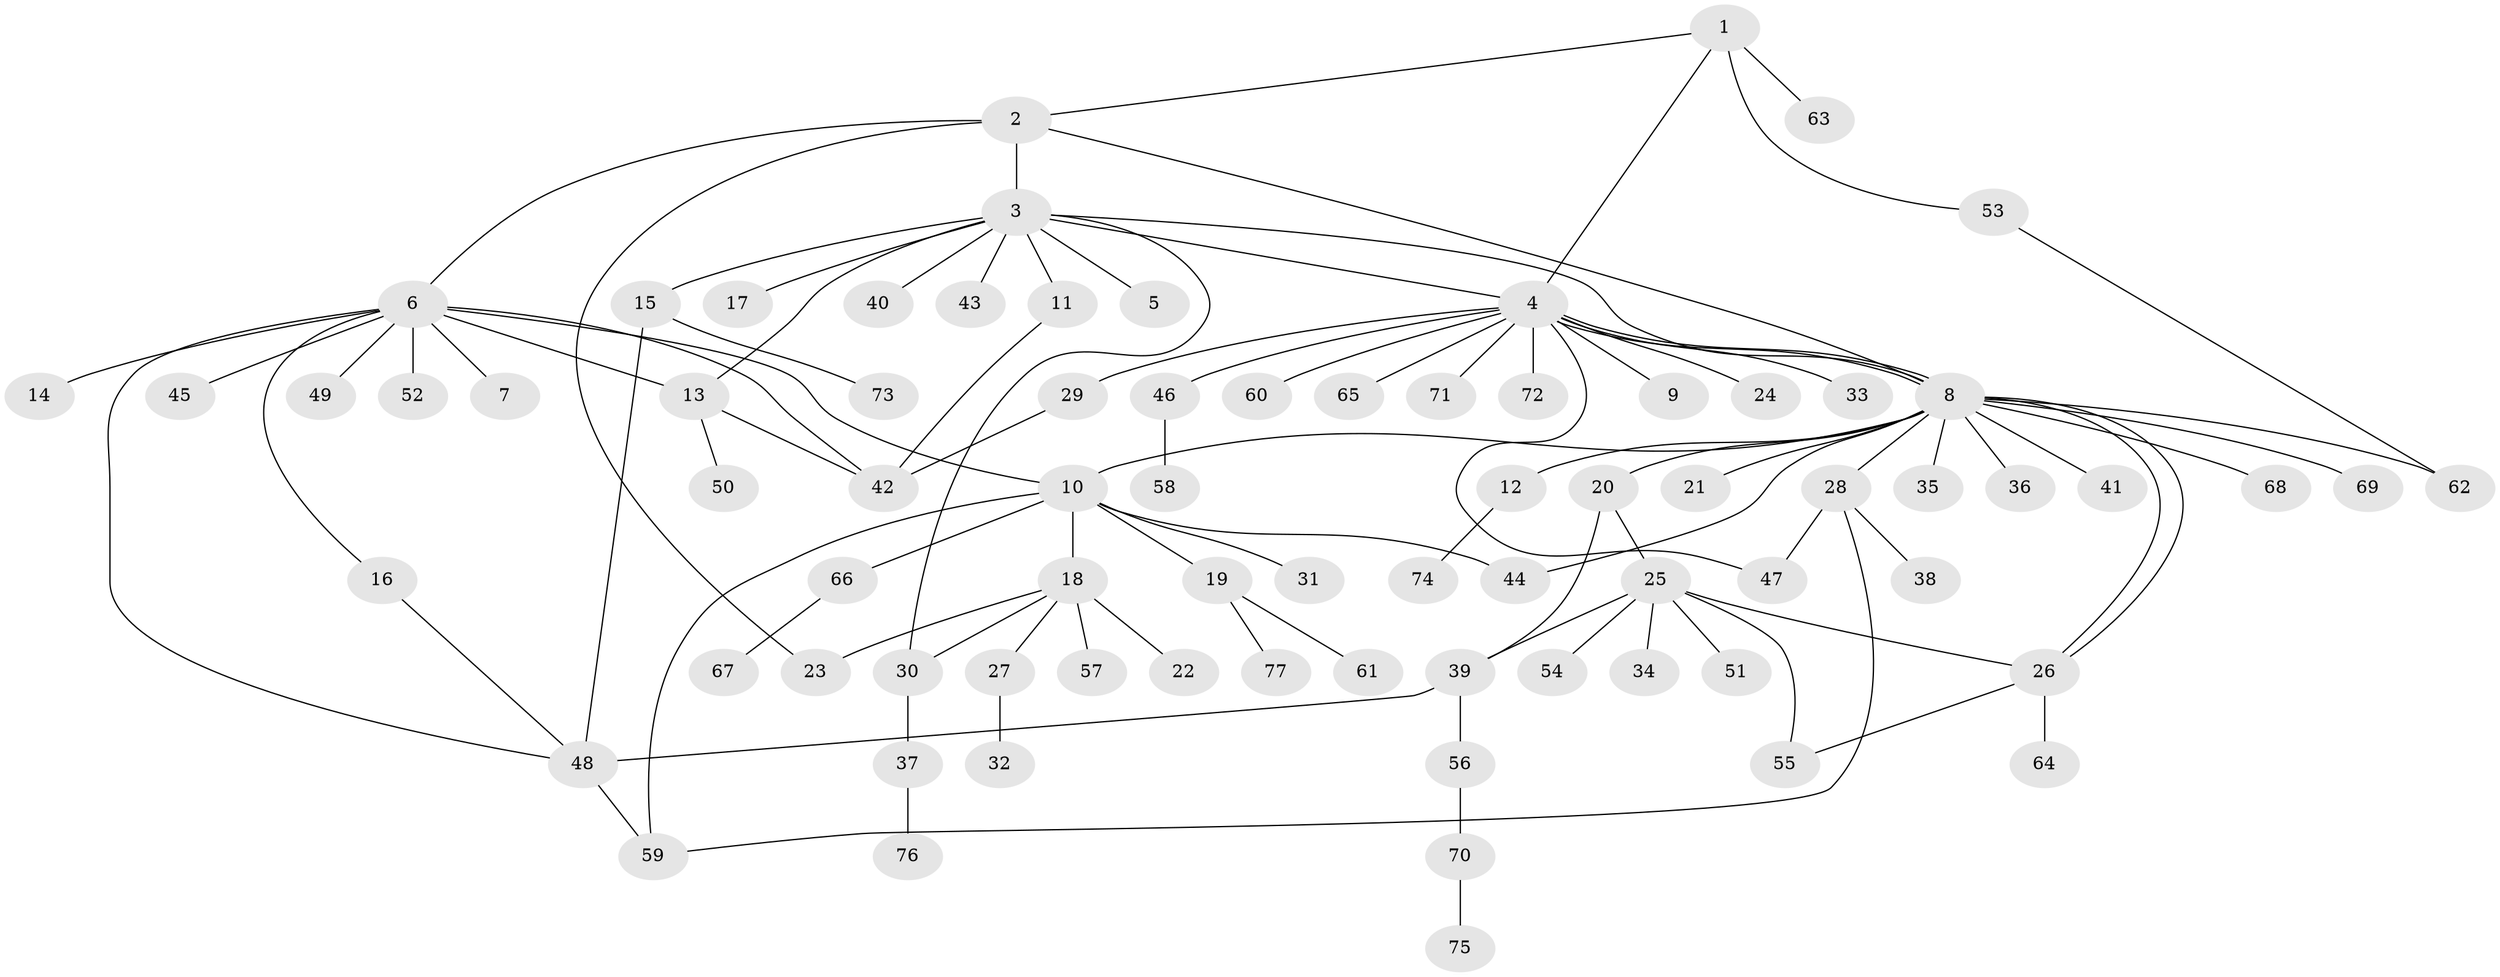 // coarse degree distribution, {7: 0.03389830508474576, 10: 0.01694915254237288, 13: 0.01694915254237288, 1: 0.559322033898305, 11: 0.01694915254237288, 16: 0.01694915254237288, 2: 0.2033898305084746, 4: 0.05084745762711865, 5: 0.05084745762711865, 3: 0.03389830508474576}
// Generated by graph-tools (version 1.1) at 2025/51/02/27/25 19:51:57]
// undirected, 77 vertices, 99 edges
graph export_dot {
graph [start="1"]
  node [color=gray90,style=filled];
  1;
  2;
  3;
  4;
  5;
  6;
  7;
  8;
  9;
  10;
  11;
  12;
  13;
  14;
  15;
  16;
  17;
  18;
  19;
  20;
  21;
  22;
  23;
  24;
  25;
  26;
  27;
  28;
  29;
  30;
  31;
  32;
  33;
  34;
  35;
  36;
  37;
  38;
  39;
  40;
  41;
  42;
  43;
  44;
  45;
  46;
  47;
  48;
  49;
  50;
  51;
  52;
  53;
  54;
  55;
  56;
  57;
  58;
  59;
  60;
  61;
  62;
  63;
  64;
  65;
  66;
  67;
  68;
  69;
  70;
  71;
  72;
  73;
  74;
  75;
  76;
  77;
  1 -- 2;
  1 -- 4;
  1 -- 53;
  1 -- 63;
  2 -- 3;
  2 -- 6;
  2 -- 8;
  2 -- 23;
  3 -- 4;
  3 -- 5;
  3 -- 8;
  3 -- 11;
  3 -- 13;
  3 -- 15;
  3 -- 17;
  3 -- 30;
  3 -- 40;
  3 -- 43;
  4 -- 8;
  4 -- 8;
  4 -- 9;
  4 -- 24;
  4 -- 29;
  4 -- 33;
  4 -- 46;
  4 -- 47;
  4 -- 60;
  4 -- 65;
  4 -- 71;
  4 -- 72;
  6 -- 7;
  6 -- 10;
  6 -- 13;
  6 -- 14;
  6 -- 16;
  6 -- 42;
  6 -- 45;
  6 -- 48;
  6 -- 49;
  6 -- 52;
  8 -- 10;
  8 -- 12;
  8 -- 20;
  8 -- 21;
  8 -- 26;
  8 -- 26;
  8 -- 28;
  8 -- 35;
  8 -- 36;
  8 -- 41;
  8 -- 44;
  8 -- 62;
  8 -- 68;
  8 -- 69;
  10 -- 18;
  10 -- 19;
  10 -- 31;
  10 -- 44;
  10 -- 59;
  10 -- 66;
  11 -- 42;
  12 -- 74;
  13 -- 42;
  13 -- 50;
  15 -- 48;
  15 -- 73;
  16 -- 48;
  18 -- 22;
  18 -- 23;
  18 -- 27;
  18 -- 30;
  18 -- 57;
  19 -- 61;
  19 -- 77;
  20 -- 25;
  20 -- 39;
  25 -- 26;
  25 -- 34;
  25 -- 39;
  25 -- 51;
  25 -- 54;
  25 -- 55;
  26 -- 55;
  26 -- 64;
  27 -- 32;
  28 -- 38;
  28 -- 47;
  28 -- 59;
  29 -- 42;
  30 -- 37;
  37 -- 76;
  39 -- 48;
  39 -- 56;
  46 -- 58;
  48 -- 59;
  53 -- 62;
  56 -- 70;
  66 -- 67;
  70 -- 75;
}
